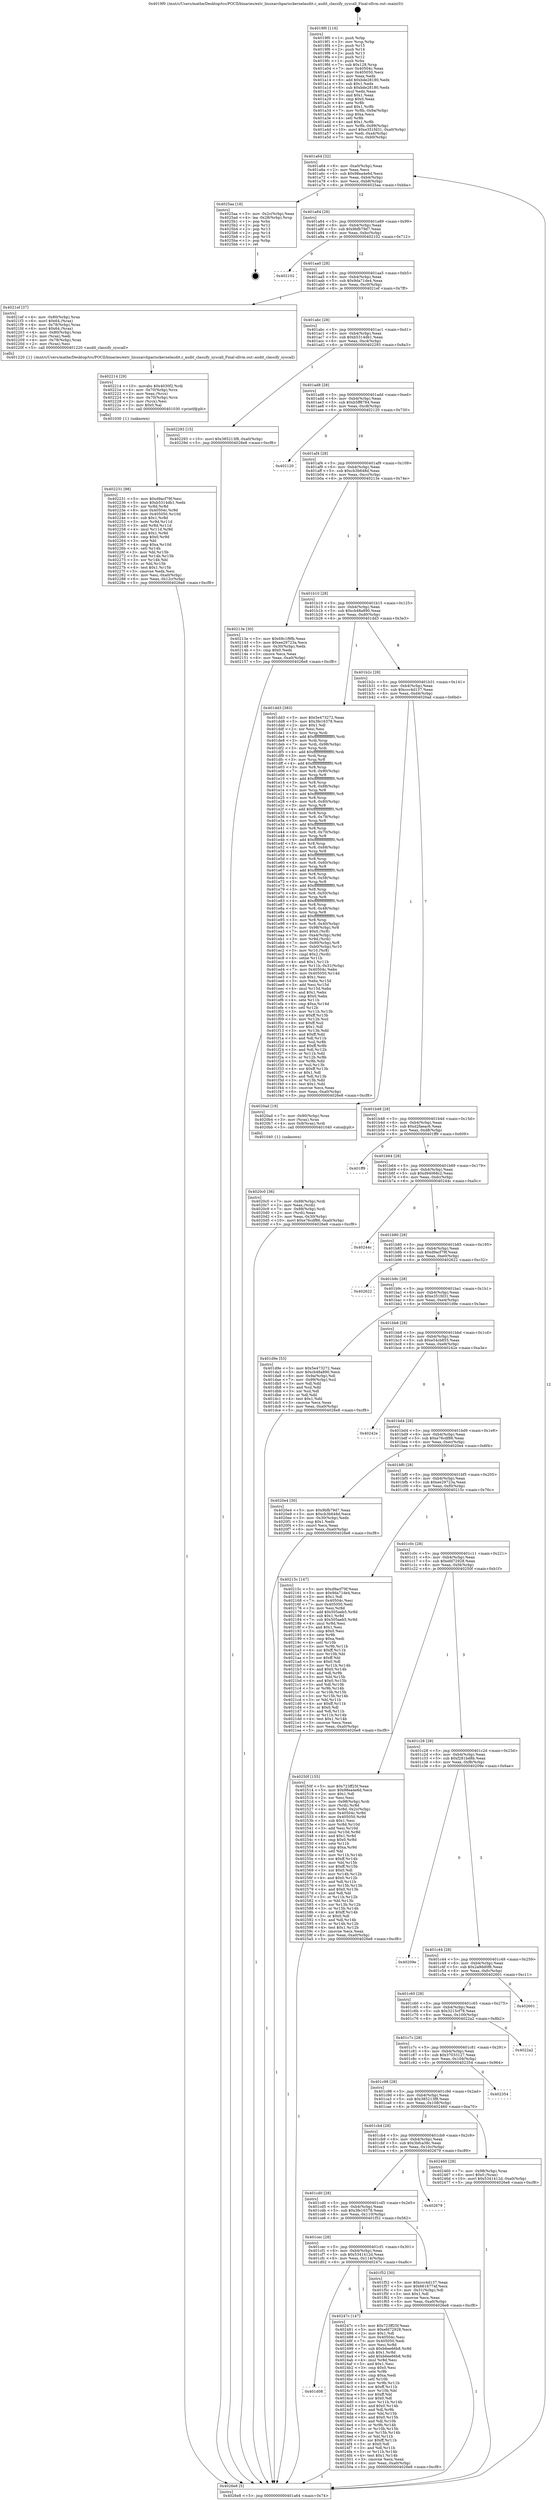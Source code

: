 digraph "0x4019f0" {
  label = "0x4019f0 (/mnt/c/Users/mathe/Desktop/tcc/POCII/binaries/extr_linuxarchparisckernelaudit.c_audit_classify_syscall_Final-ollvm.out::main(0))"
  labelloc = "t"
  node[shape=record]

  Entry [label="",width=0.3,height=0.3,shape=circle,fillcolor=black,style=filled]
  "0x401a64" [label="{
     0x401a64 [32]\l
     | [instrs]\l
     &nbsp;&nbsp;0x401a64 \<+6\>: mov -0xa0(%rbp),%eax\l
     &nbsp;&nbsp;0x401a6a \<+2\>: mov %eax,%ecx\l
     &nbsp;&nbsp;0x401a6c \<+6\>: sub $0x98ea4e6d,%ecx\l
     &nbsp;&nbsp;0x401a72 \<+6\>: mov %eax,-0xb4(%rbp)\l
     &nbsp;&nbsp;0x401a78 \<+6\>: mov %ecx,-0xb8(%rbp)\l
     &nbsp;&nbsp;0x401a7e \<+6\>: je 00000000004025aa \<main+0xbba\>\l
  }"]
  "0x4025aa" [label="{
     0x4025aa [18]\l
     | [instrs]\l
     &nbsp;&nbsp;0x4025aa \<+3\>: mov -0x2c(%rbp),%eax\l
     &nbsp;&nbsp;0x4025ad \<+4\>: lea -0x28(%rbp),%rsp\l
     &nbsp;&nbsp;0x4025b1 \<+1\>: pop %rbx\l
     &nbsp;&nbsp;0x4025b2 \<+2\>: pop %r12\l
     &nbsp;&nbsp;0x4025b4 \<+2\>: pop %r13\l
     &nbsp;&nbsp;0x4025b6 \<+2\>: pop %r14\l
     &nbsp;&nbsp;0x4025b8 \<+2\>: pop %r15\l
     &nbsp;&nbsp;0x4025ba \<+1\>: pop %rbp\l
     &nbsp;&nbsp;0x4025bb \<+1\>: ret\l
  }"]
  "0x401a84" [label="{
     0x401a84 [28]\l
     | [instrs]\l
     &nbsp;&nbsp;0x401a84 \<+5\>: jmp 0000000000401a89 \<main+0x99\>\l
     &nbsp;&nbsp;0x401a89 \<+6\>: mov -0xb4(%rbp),%eax\l
     &nbsp;&nbsp;0x401a8f \<+5\>: sub $0x9bfb79d7,%eax\l
     &nbsp;&nbsp;0x401a94 \<+6\>: mov %eax,-0xbc(%rbp)\l
     &nbsp;&nbsp;0x401a9a \<+6\>: je 0000000000402102 \<main+0x712\>\l
  }"]
  Exit [label="",width=0.3,height=0.3,shape=circle,fillcolor=black,style=filled,peripheries=2]
  "0x402102" [label="{
     0x402102\l
  }", style=dashed]
  "0x401aa0" [label="{
     0x401aa0 [28]\l
     | [instrs]\l
     &nbsp;&nbsp;0x401aa0 \<+5\>: jmp 0000000000401aa5 \<main+0xb5\>\l
     &nbsp;&nbsp;0x401aa5 \<+6\>: mov -0xb4(%rbp),%eax\l
     &nbsp;&nbsp;0x401aab \<+5\>: sub $0x9da71de4,%eax\l
     &nbsp;&nbsp;0x401ab0 \<+6\>: mov %eax,-0xc0(%rbp)\l
     &nbsp;&nbsp;0x401ab6 \<+6\>: je 00000000004021ef \<main+0x7ff\>\l
  }"]
  "0x401d08" [label="{
     0x401d08\l
  }", style=dashed]
  "0x4021ef" [label="{
     0x4021ef [37]\l
     | [instrs]\l
     &nbsp;&nbsp;0x4021ef \<+4\>: mov -0x80(%rbp),%rax\l
     &nbsp;&nbsp;0x4021f3 \<+6\>: movl $0x64,(%rax)\l
     &nbsp;&nbsp;0x4021f9 \<+4\>: mov -0x78(%rbp),%rax\l
     &nbsp;&nbsp;0x4021fd \<+6\>: movl $0x64,(%rax)\l
     &nbsp;&nbsp;0x402203 \<+4\>: mov -0x80(%rbp),%rax\l
     &nbsp;&nbsp;0x402207 \<+2\>: mov (%rax),%edi\l
     &nbsp;&nbsp;0x402209 \<+4\>: mov -0x78(%rbp),%rax\l
     &nbsp;&nbsp;0x40220d \<+2\>: mov (%rax),%esi\l
     &nbsp;&nbsp;0x40220f \<+5\>: call 0000000000401220 \<audit_classify_syscall\>\l
     | [calls]\l
     &nbsp;&nbsp;0x401220 \{1\} (/mnt/c/Users/mathe/Desktop/tcc/POCII/binaries/extr_linuxarchparisckernelaudit.c_audit_classify_syscall_Final-ollvm.out::audit_classify_syscall)\l
  }"]
  "0x401abc" [label="{
     0x401abc [28]\l
     | [instrs]\l
     &nbsp;&nbsp;0x401abc \<+5\>: jmp 0000000000401ac1 \<main+0xd1\>\l
     &nbsp;&nbsp;0x401ac1 \<+6\>: mov -0xb4(%rbp),%eax\l
     &nbsp;&nbsp;0x401ac7 \<+5\>: sub $0xb5314db1,%eax\l
     &nbsp;&nbsp;0x401acc \<+6\>: mov %eax,-0xc4(%rbp)\l
     &nbsp;&nbsp;0x401ad2 \<+6\>: je 0000000000402293 \<main+0x8a3\>\l
  }"]
  "0x40247c" [label="{
     0x40247c [147]\l
     | [instrs]\l
     &nbsp;&nbsp;0x40247c \<+5\>: mov $0x723ff25f,%eax\l
     &nbsp;&nbsp;0x402481 \<+5\>: mov $0xefd72928,%ecx\l
     &nbsp;&nbsp;0x402486 \<+2\>: mov $0x1,%dl\l
     &nbsp;&nbsp;0x402488 \<+7\>: mov 0x40504c,%esi\l
     &nbsp;&nbsp;0x40248f \<+7\>: mov 0x405050,%edi\l
     &nbsp;&nbsp;0x402496 \<+3\>: mov %esi,%r8d\l
     &nbsp;&nbsp;0x402499 \<+7\>: sub $0xb6ee66b8,%r8d\l
     &nbsp;&nbsp;0x4024a0 \<+4\>: sub $0x1,%r8d\l
     &nbsp;&nbsp;0x4024a4 \<+7\>: add $0xb6ee66b8,%r8d\l
     &nbsp;&nbsp;0x4024ab \<+4\>: imul %r8d,%esi\l
     &nbsp;&nbsp;0x4024af \<+3\>: and $0x1,%esi\l
     &nbsp;&nbsp;0x4024b2 \<+3\>: cmp $0x0,%esi\l
     &nbsp;&nbsp;0x4024b5 \<+4\>: sete %r9b\l
     &nbsp;&nbsp;0x4024b9 \<+3\>: cmp $0xa,%edi\l
     &nbsp;&nbsp;0x4024bc \<+4\>: setl %r10b\l
     &nbsp;&nbsp;0x4024c0 \<+3\>: mov %r9b,%r11b\l
     &nbsp;&nbsp;0x4024c3 \<+4\>: xor $0xff,%r11b\l
     &nbsp;&nbsp;0x4024c7 \<+3\>: mov %r10b,%bl\l
     &nbsp;&nbsp;0x4024ca \<+3\>: xor $0xff,%bl\l
     &nbsp;&nbsp;0x4024cd \<+3\>: xor $0x0,%dl\l
     &nbsp;&nbsp;0x4024d0 \<+3\>: mov %r11b,%r14b\l
     &nbsp;&nbsp;0x4024d3 \<+4\>: and $0x0,%r14b\l
     &nbsp;&nbsp;0x4024d7 \<+3\>: and %dl,%r9b\l
     &nbsp;&nbsp;0x4024da \<+3\>: mov %bl,%r15b\l
     &nbsp;&nbsp;0x4024dd \<+4\>: and $0x0,%r15b\l
     &nbsp;&nbsp;0x4024e1 \<+3\>: and %dl,%r10b\l
     &nbsp;&nbsp;0x4024e4 \<+3\>: or %r9b,%r14b\l
     &nbsp;&nbsp;0x4024e7 \<+3\>: or %r10b,%r15b\l
     &nbsp;&nbsp;0x4024ea \<+3\>: xor %r15b,%r14b\l
     &nbsp;&nbsp;0x4024ed \<+3\>: or %bl,%r11b\l
     &nbsp;&nbsp;0x4024f0 \<+4\>: xor $0xff,%r11b\l
     &nbsp;&nbsp;0x4024f4 \<+3\>: or $0x0,%dl\l
     &nbsp;&nbsp;0x4024f7 \<+3\>: and %dl,%r11b\l
     &nbsp;&nbsp;0x4024fa \<+3\>: or %r11b,%r14b\l
     &nbsp;&nbsp;0x4024fd \<+4\>: test $0x1,%r14b\l
     &nbsp;&nbsp;0x402501 \<+3\>: cmovne %ecx,%eax\l
     &nbsp;&nbsp;0x402504 \<+6\>: mov %eax,-0xa0(%rbp)\l
     &nbsp;&nbsp;0x40250a \<+5\>: jmp 00000000004026e8 \<main+0xcf8\>\l
  }"]
  "0x402293" [label="{
     0x402293 [15]\l
     | [instrs]\l
     &nbsp;&nbsp;0x402293 \<+10\>: movl $0x385213f8,-0xa0(%rbp)\l
     &nbsp;&nbsp;0x40229d \<+5\>: jmp 00000000004026e8 \<main+0xcf8\>\l
  }"]
  "0x401ad8" [label="{
     0x401ad8 [28]\l
     | [instrs]\l
     &nbsp;&nbsp;0x401ad8 \<+5\>: jmp 0000000000401add \<main+0xed\>\l
     &nbsp;&nbsp;0x401add \<+6\>: mov -0xb4(%rbp),%eax\l
     &nbsp;&nbsp;0x401ae3 \<+5\>: sub $0xb5ff8784,%eax\l
     &nbsp;&nbsp;0x401ae8 \<+6\>: mov %eax,-0xc8(%rbp)\l
     &nbsp;&nbsp;0x401aee \<+6\>: je 0000000000402120 \<main+0x730\>\l
  }"]
  "0x402231" [label="{
     0x402231 [98]\l
     | [instrs]\l
     &nbsp;&nbsp;0x402231 \<+5\>: mov $0xd9acf79f,%esi\l
     &nbsp;&nbsp;0x402236 \<+5\>: mov $0xb5314db1,%edx\l
     &nbsp;&nbsp;0x40223b \<+3\>: xor %r8d,%r8d\l
     &nbsp;&nbsp;0x40223e \<+8\>: mov 0x40504c,%r9d\l
     &nbsp;&nbsp;0x402246 \<+8\>: mov 0x405050,%r10d\l
     &nbsp;&nbsp;0x40224e \<+4\>: sub $0x1,%r8d\l
     &nbsp;&nbsp;0x402252 \<+3\>: mov %r9d,%r11d\l
     &nbsp;&nbsp;0x402255 \<+3\>: add %r8d,%r11d\l
     &nbsp;&nbsp;0x402258 \<+4\>: imul %r11d,%r9d\l
     &nbsp;&nbsp;0x40225c \<+4\>: and $0x1,%r9d\l
     &nbsp;&nbsp;0x402260 \<+4\>: cmp $0x0,%r9d\l
     &nbsp;&nbsp;0x402264 \<+3\>: sete %bl\l
     &nbsp;&nbsp;0x402267 \<+4\>: cmp $0xa,%r10d\l
     &nbsp;&nbsp;0x40226b \<+4\>: setl %r14b\l
     &nbsp;&nbsp;0x40226f \<+3\>: mov %bl,%r15b\l
     &nbsp;&nbsp;0x402272 \<+3\>: and %r14b,%r15b\l
     &nbsp;&nbsp;0x402275 \<+3\>: xor %r14b,%bl\l
     &nbsp;&nbsp;0x402278 \<+3\>: or %bl,%r15b\l
     &nbsp;&nbsp;0x40227b \<+4\>: test $0x1,%r15b\l
     &nbsp;&nbsp;0x40227f \<+3\>: cmovne %edx,%esi\l
     &nbsp;&nbsp;0x402282 \<+6\>: mov %esi,-0xa0(%rbp)\l
     &nbsp;&nbsp;0x402288 \<+6\>: mov %eax,-0x12c(%rbp)\l
     &nbsp;&nbsp;0x40228e \<+5\>: jmp 00000000004026e8 \<main+0xcf8\>\l
  }"]
  "0x402120" [label="{
     0x402120\l
  }", style=dashed]
  "0x401af4" [label="{
     0x401af4 [28]\l
     | [instrs]\l
     &nbsp;&nbsp;0x401af4 \<+5\>: jmp 0000000000401af9 \<main+0x109\>\l
     &nbsp;&nbsp;0x401af9 \<+6\>: mov -0xb4(%rbp),%eax\l
     &nbsp;&nbsp;0x401aff \<+5\>: sub $0xcb3b648d,%eax\l
     &nbsp;&nbsp;0x401b04 \<+6\>: mov %eax,-0xcc(%rbp)\l
     &nbsp;&nbsp;0x401b0a \<+6\>: je 000000000040213e \<main+0x74e\>\l
  }"]
  "0x402214" [label="{
     0x402214 [29]\l
     | [instrs]\l
     &nbsp;&nbsp;0x402214 \<+10\>: movabs $0x4030f2,%rdi\l
     &nbsp;&nbsp;0x40221e \<+4\>: mov -0x70(%rbp),%rcx\l
     &nbsp;&nbsp;0x402222 \<+2\>: mov %eax,(%rcx)\l
     &nbsp;&nbsp;0x402224 \<+4\>: mov -0x70(%rbp),%rcx\l
     &nbsp;&nbsp;0x402228 \<+2\>: mov (%rcx),%esi\l
     &nbsp;&nbsp;0x40222a \<+2\>: mov $0x0,%al\l
     &nbsp;&nbsp;0x40222c \<+5\>: call 0000000000401030 \<printf@plt\>\l
     | [calls]\l
     &nbsp;&nbsp;0x401030 \{1\} (unknown)\l
  }"]
  "0x40213e" [label="{
     0x40213e [30]\l
     | [instrs]\l
     &nbsp;&nbsp;0x40213e \<+5\>: mov $0x69c1f9fb,%eax\l
     &nbsp;&nbsp;0x402143 \<+5\>: mov $0xee29723a,%ecx\l
     &nbsp;&nbsp;0x402148 \<+3\>: mov -0x30(%rbp),%edx\l
     &nbsp;&nbsp;0x40214b \<+3\>: cmp $0x0,%edx\l
     &nbsp;&nbsp;0x40214e \<+3\>: cmove %ecx,%eax\l
     &nbsp;&nbsp;0x402151 \<+6\>: mov %eax,-0xa0(%rbp)\l
     &nbsp;&nbsp;0x402157 \<+5\>: jmp 00000000004026e8 \<main+0xcf8\>\l
  }"]
  "0x401b10" [label="{
     0x401b10 [28]\l
     | [instrs]\l
     &nbsp;&nbsp;0x401b10 \<+5\>: jmp 0000000000401b15 \<main+0x125\>\l
     &nbsp;&nbsp;0x401b15 \<+6\>: mov -0xb4(%rbp),%eax\l
     &nbsp;&nbsp;0x401b1b \<+5\>: sub $0xcb48a890,%eax\l
     &nbsp;&nbsp;0x401b20 \<+6\>: mov %eax,-0xd0(%rbp)\l
     &nbsp;&nbsp;0x401b26 \<+6\>: je 0000000000401dd3 \<main+0x3e3\>\l
  }"]
  "0x4020c0" [label="{
     0x4020c0 [36]\l
     | [instrs]\l
     &nbsp;&nbsp;0x4020c0 \<+7\>: mov -0x88(%rbp),%rdi\l
     &nbsp;&nbsp;0x4020c7 \<+2\>: mov %eax,(%rdi)\l
     &nbsp;&nbsp;0x4020c9 \<+7\>: mov -0x88(%rbp),%rdi\l
     &nbsp;&nbsp;0x4020d0 \<+2\>: mov (%rdi),%eax\l
     &nbsp;&nbsp;0x4020d2 \<+3\>: mov %eax,-0x30(%rbp)\l
     &nbsp;&nbsp;0x4020d5 \<+10\>: movl $0xe76cdf86,-0xa0(%rbp)\l
     &nbsp;&nbsp;0x4020df \<+5\>: jmp 00000000004026e8 \<main+0xcf8\>\l
  }"]
  "0x401dd3" [label="{
     0x401dd3 [383]\l
     | [instrs]\l
     &nbsp;&nbsp;0x401dd3 \<+5\>: mov $0x5e473272,%eax\l
     &nbsp;&nbsp;0x401dd8 \<+5\>: mov $0x3fe16378,%ecx\l
     &nbsp;&nbsp;0x401ddd \<+2\>: mov $0x1,%dl\l
     &nbsp;&nbsp;0x401ddf \<+2\>: xor %esi,%esi\l
     &nbsp;&nbsp;0x401de1 \<+3\>: mov %rsp,%rdi\l
     &nbsp;&nbsp;0x401de4 \<+4\>: add $0xfffffffffffffff0,%rdi\l
     &nbsp;&nbsp;0x401de8 \<+3\>: mov %rdi,%rsp\l
     &nbsp;&nbsp;0x401deb \<+7\>: mov %rdi,-0x98(%rbp)\l
     &nbsp;&nbsp;0x401df2 \<+3\>: mov %rsp,%rdi\l
     &nbsp;&nbsp;0x401df5 \<+4\>: add $0xfffffffffffffff0,%rdi\l
     &nbsp;&nbsp;0x401df9 \<+3\>: mov %rdi,%rsp\l
     &nbsp;&nbsp;0x401dfc \<+3\>: mov %rsp,%r8\l
     &nbsp;&nbsp;0x401dff \<+4\>: add $0xfffffffffffffff0,%r8\l
     &nbsp;&nbsp;0x401e03 \<+3\>: mov %r8,%rsp\l
     &nbsp;&nbsp;0x401e06 \<+7\>: mov %r8,-0x90(%rbp)\l
     &nbsp;&nbsp;0x401e0d \<+3\>: mov %rsp,%r8\l
     &nbsp;&nbsp;0x401e10 \<+4\>: add $0xfffffffffffffff0,%r8\l
     &nbsp;&nbsp;0x401e14 \<+3\>: mov %r8,%rsp\l
     &nbsp;&nbsp;0x401e17 \<+7\>: mov %r8,-0x88(%rbp)\l
     &nbsp;&nbsp;0x401e1e \<+3\>: mov %rsp,%r8\l
     &nbsp;&nbsp;0x401e21 \<+4\>: add $0xfffffffffffffff0,%r8\l
     &nbsp;&nbsp;0x401e25 \<+3\>: mov %r8,%rsp\l
     &nbsp;&nbsp;0x401e28 \<+4\>: mov %r8,-0x80(%rbp)\l
     &nbsp;&nbsp;0x401e2c \<+3\>: mov %rsp,%r8\l
     &nbsp;&nbsp;0x401e2f \<+4\>: add $0xfffffffffffffff0,%r8\l
     &nbsp;&nbsp;0x401e33 \<+3\>: mov %r8,%rsp\l
     &nbsp;&nbsp;0x401e36 \<+4\>: mov %r8,-0x78(%rbp)\l
     &nbsp;&nbsp;0x401e3a \<+3\>: mov %rsp,%r8\l
     &nbsp;&nbsp;0x401e3d \<+4\>: add $0xfffffffffffffff0,%r8\l
     &nbsp;&nbsp;0x401e41 \<+3\>: mov %r8,%rsp\l
     &nbsp;&nbsp;0x401e44 \<+4\>: mov %r8,-0x70(%rbp)\l
     &nbsp;&nbsp;0x401e48 \<+3\>: mov %rsp,%r8\l
     &nbsp;&nbsp;0x401e4b \<+4\>: add $0xfffffffffffffff0,%r8\l
     &nbsp;&nbsp;0x401e4f \<+3\>: mov %r8,%rsp\l
     &nbsp;&nbsp;0x401e52 \<+4\>: mov %r8,-0x68(%rbp)\l
     &nbsp;&nbsp;0x401e56 \<+3\>: mov %rsp,%r8\l
     &nbsp;&nbsp;0x401e59 \<+4\>: add $0xfffffffffffffff0,%r8\l
     &nbsp;&nbsp;0x401e5d \<+3\>: mov %r8,%rsp\l
     &nbsp;&nbsp;0x401e60 \<+4\>: mov %r8,-0x60(%rbp)\l
     &nbsp;&nbsp;0x401e64 \<+3\>: mov %rsp,%r8\l
     &nbsp;&nbsp;0x401e67 \<+4\>: add $0xfffffffffffffff0,%r8\l
     &nbsp;&nbsp;0x401e6b \<+3\>: mov %r8,%rsp\l
     &nbsp;&nbsp;0x401e6e \<+4\>: mov %r8,-0x58(%rbp)\l
     &nbsp;&nbsp;0x401e72 \<+3\>: mov %rsp,%r8\l
     &nbsp;&nbsp;0x401e75 \<+4\>: add $0xfffffffffffffff0,%r8\l
     &nbsp;&nbsp;0x401e79 \<+3\>: mov %r8,%rsp\l
     &nbsp;&nbsp;0x401e7c \<+4\>: mov %r8,-0x50(%rbp)\l
     &nbsp;&nbsp;0x401e80 \<+3\>: mov %rsp,%r8\l
     &nbsp;&nbsp;0x401e83 \<+4\>: add $0xfffffffffffffff0,%r8\l
     &nbsp;&nbsp;0x401e87 \<+3\>: mov %r8,%rsp\l
     &nbsp;&nbsp;0x401e8a \<+4\>: mov %r8,-0x48(%rbp)\l
     &nbsp;&nbsp;0x401e8e \<+3\>: mov %rsp,%r8\l
     &nbsp;&nbsp;0x401e91 \<+4\>: add $0xfffffffffffffff0,%r8\l
     &nbsp;&nbsp;0x401e95 \<+3\>: mov %r8,%rsp\l
     &nbsp;&nbsp;0x401e98 \<+4\>: mov %r8,-0x40(%rbp)\l
     &nbsp;&nbsp;0x401e9c \<+7\>: mov -0x98(%rbp),%r8\l
     &nbsp;&nbsp;0x401ea3 \<+7\>: movl $0x0,(%r8)\l
     &nbsp;&nbsp;0x401eaa \<+7\>: mov -0xa4(%rbp),%r9d\l
     &nbsp;&nbsp;0x401eb1 \<+3\>: mov %r9d,(%rdi)\l
     &nbsp;&nbsp;0x401eb4 \<+7\>: mov -0x90(%rbp),%r8\l
     &nbsp;&nbsp;0x401ebb \<+7\>: mov -0xb0(%rbp),%r10\l
     &nbsp;&nbsp;0x401ec2 \<+3\>: mov %r10,(%r8)\l
     &nbsp;&nbsp;0x401ec5 \<+3\>: cmpl $0x2,(%rdi)\l
     &nbsp;&nbsp;0x401ec8 \<+4\>: setne %r11b\l
     &nbsp;&nbsp;0x401ecc \<+4\>: and $0x1,%r11b\l
     &nbsp;&nbsp;0x401ed0 \<+4\>: mov %r11b,-0x31(%rbp)\l
     &nbsp;&nbsp;0x401ed4 \<+7\>: mov 0x40504c,%ebx\l
     &nbsp;&nbsp;0x401edb \<+8\>: mov 0x405050,%r14d\l
     &nbsp;&nbsp;0x401ee3 \<+3\>: sub $0x1,%esi\l
     &nbsp;&nbsp;0x401ee6 \<+3\>: mov %ebx,%r15d\l
     &nbsp;&nbsp;0x401ee9 \<+3\>: add %esi,%r15d\l
     &nbsp;&nbsp;0x401eec \<+4\>: imul %r15d,%ebx\l
     &nbsp;&nbsp;0x401ef0 \<+3\>: and $0x1,%ebx\l
     &nbsp;&nbsp;0x401ef3 \<+3\>: cmp $0x0,%ebx\l
     &nbsp;&nbsp;0x401ef6 \<+4\>: sete %r11b\l
     &nbsp;&nbsp;0x401efa \<+4\>: cmp $0xa,%r14d\l
     &nbsp;&nbsp;0x401efe \<+4\>: setl %r12b\l
     &nbsp;&nbsp;0x401f02 \<+3\>: mov %r11b,%r13b\l
     &nbsp;&nbsp;0x401f05 \<+4\>: xor $0xff,%r13b\l
     &nbsp;&nbsp;0x401f09 \<+3\>: mov %r12b,%sil\l
     &nbsp;&nbsp;0x401f0c \<+4\>: xor $0xff,%sil\l
     &nbsp;&nbsp;0x401f10 \<+3\>: xor $0x1,%dl\l
     &nbsp;&nbsp;0x401f13 \<+3\>: mov %r13b,%dil\l
     &nbsp;&nbsp;0x401f16 \<+4\>: and $0xff,%dil\l
     &nbsp;&nbsp;0x401f1a \<+3\>: and %dl,%r11b\l
     &nbsp;&nbsp;0x401f1d \<+3\>: mov %sil,%r8b\l
     &nbsp;&nbsp;0x401f20 \<+4\>: and $0xff,%r8b\l
     &nbsp;&nbsp;0x401f24 \<+3\>: and %dl,%r12b\l
     &nbsp;&nbsp;0x401f27 \<+3\>: or %r11b,%dil\l
     &nbsp;&nbsp;0x401f2a \<+3\>: or %r12b,%r8b\l
     &nbsp;&nbsp;0x401f2d \<+3\>: xor %r8b,%dil\l
     &nbsp;&nbsp;0x401f30 \<+3\>: or %sil,%r13b\l
     &nbsp;&nbsp;0x401f33 \<+4\>: xor $0xff,%r13b\l
     &nbsp;&nbsp;0x401f37 \<+3\>: or $0x1,%dl\l
     &nbsp;&nbsp;0x401f3a \<+3\>: and %dl,%r13b\l
     &nbsp;&nbsp;0x401f3d \<+3\>: or %r13b,%dil\l
     &nbsp;&nbsp;0x401f40 \<+4\>: test $0x1,%dil\l
     &nbsp;&nbsp;0x401f44 \<+3\>: cmovne %ecx,%eax\l
     &nbsp;&nbsp;0x401f47 \<+6\>: mov %eax,-0xa0(%rbp)\l
     &nbsp;&nbsp;0x401f4d \<+5\>: jmp 00000000004026e8 \<main+0xcf8\>\l
  }"]
  "0x401b2c" [label="{
     0x401b2c [28]\l
     | [instrs]\l
     &nbsp;&nbsp;0x401b2c \<+5\>: jmp 0000000000401b31 \<main+0x141\>\l
     &nbsp;&nbsp;0x401b31 \<+6\>: mov -0xb4(%rbp),%eax\l
     &nbsp;&nbsp;0x401b37 \<+5\>: sub $0xccc4d137,%eax\l
     &nbsp;&nbsp;0x401b3c \<+6\>: mov %eax,-0xd4(%rbp)\l
     &nbsp;&nbsp;0x401b42 \<+6\>: je 00000000004020ad \<main+0x6bd\>\l
  }"]
  "0x401cec" [label="{
     0x401cec [28]\l
     | [instrs]\l
     &nbsp;&nbsp;0x401cec \<+5\>: jmp 0000000000401cf1 \<main+0x301\>\l
     &nbsp;&nbsp;0x401cf1 \<+6\>: mov -0xb4(%rbp),%eax\l
     &nbsp;&nbsp;0x401cf7 \<+5\>: sub $0x5341412d,%eax\l
     &nbsp;&nbsp;0x401cfc \<+6\>: mov %eax,-0x114(%rbp)\l
     &nbsp;&nbsp;0x401d02 \<+6\>: je 000000000040247c \<main+0xa8c\>\l
  }"]
  "0x4020ad" [label="{
     0x4020ad [19]\l
     | [instrs]\l
     &nbsp;&nbsp;0x4020ad \<+7\>: mov -0x90(%rbp),%rax\l
     &nbsp;&nbsp;0x4020b4 \<+3\>: mov (%rax),%rax\l
     &nbsp;&nbsp;0x4020b7 \<+4\>: mov 0x8(%rax),%rdi\l
     &nbsp;&nbsp;0x4020bb \<+5\>: call 0000000000401040 \<atoi@plt\>\l
     | [calls]\l
     &nbsp;&nbsp;0x401040 \{1\} (unknown)\l
  }"]
  "0x401b48" [label="{
     0x401b48 [28]\l
     | [instrs]\l
     &nbsp;&nbsp;0x401b48 \<+5\>: jmp 0000000000401b4d \<main+0x15d\>\l
     &nbsp;&nbsp;0x401b4d \<+6\>: mov -0xb4(%rbp),%eax\l
     &nbsp;&nbsp;0x401b53 \<+5\>: sub $0xd2faeac6,%eax\l
     &nbsp;&nbsp;0x401b58 \<+6\>: mov %eax,-0xd8(%rbp)\l
     &nbsp;&nbsp;0x401b5e \<+6\>: je 0000000000401ff9 \<main+0x609\>\l
  }"]
  "0x401f52" [label="{
     0x401f52 [30]\l
     | [instrs]\l
     &nbsp;&nbsp;0x401f52 \<+5\>: mov $0xccc4d137,%eax\l
     &nbsp;&nbsp;0x401f57 \<+5\>: mov $0x6616774f,%ecx\l
     &nbsp;&nbsp;0x401f5c \<+3\>: mov -0x31(%rbp),%dl\l
     &nbsp;&nbsp;0x401f5f \<+3\>: test $0x1,%dl\l
     &nbsp;&nbsp;0x401f62 \<+3\>: cmovne %ecx,%eax\l
     &nbsp;&nbsp;0x401f65 \<+6\>: mov %eax,-0xa0(%rbp)\l
     &nbsp;&nbsp;0x401f6b \<+5\>: jmp 00000000004026e8 \<main+0xcf8\>\l
  }"]
  "0x401ff9" [label="{
     0x401ff9\l
  }", style=dashed]
  "0x401b64" [label="{
     0x401b64 [28]\l
     | [instrs]\l
     &nbsp;&nbsp;0x401b64 \<+5\>: jmp 0000000000401b69 \<main+0x179\>\l
     &nbsp;&nbsp;0x401b69 \<+6\>: mov -0xb4(%rbp),%eax\l
     &nbsp;&nbsp;0x401b6f \<+5\>: sub $0xd94068c2,%eax\l
     &nbsp;&nbsp;0x401b74 \<+6\>: mov %eax,-0xdc(%rbp)\l
     &nbsp;&nbsp;0x401b7a \<+6\>: je 000000000040244c \<main+0xa5c\>\l
  }"]
  "0x401cd0" [label="{
     0x401cd0 [28]\l
     | [instrs]\l
     &nbsp;&nbsp;0x401cd0 \<+5\>: jmp 0000000000401cd5 \<main+0x2e5\>\l
     &nbsp;&nbsp;0x401cd5 \<+6\>: mov -0xb4(%rbp),%eax\l
     &nbsp;&nbsp;0x401cdb \<+5\>: sub $0x3fe16378,%eax\l
     &nbsp;&nbsp;0x401ce0 \<+6\>: mov %eax,-0x110(%rbp)\l
     &nbsp;&nbsp;0x401ce6 \<+6\>: je 0000000000401f52 \<main+0x562\>\l
  }"]
  "0x40244c" [label="{
     0x40244c\l
  }", style=dashed]
  "0x401b80" [label="{
     0x401b80 [28]\l
     | [instrs]\l
     &nbsp;&nbsp;0x401b80 \<+5\>: jmp 0000000000401b85 \<main+0x195\>\l
     &nbsp;&nbsp;0x401b85 \<+6\>: mov -0xb4(%rbp),%eax\l
     &nbsp;&nbsp;0x401b8b \<+5\>: sub $0xd9acf79f,%eax\l
     &nbsp;&nbsp;0x401b90 \<+6\>: mov %eax,-0xe0(%rbp)\l
     &nbsp;&nbsp;0x401b96 \<+6\>: je 0000000000402622 \<main+0xc32\>\l
  }"]
  "0x402679" [label="{
     0x402679\l
  }", style=dashed]
  "0x402622" [label="{
     0x402622\l
  }", style=dashed]
  "0x401b9c" [label="{
     0x401b9c [28]\l
     | [instrs]\l
     &nbsp;&nbsp;0x401b9c \<+5\>: jmp 0000000000401ba1 \<main+0x1b1\>\l
     &nbsp;&nbsp;0x401ba1 \<+6\>: mov -0xb4(%rbp),%eax\l
     &nbsp;&nbsp;0x401ba7 \<+5\>: sub $0xe351fd31,%eax\l
     &nbsp;&nbsp;0x401bac \<+6\>: mov %eax,-0xe4(%rbp)\l
     &nbsp;&nbsp;0x401bb2 \<+6\>: je 0000000000401d9e \<main+0x3ae\>\l
  }"]
  "0x401cb4" [label="{
     0x401cb4 [28]\l
     | [instrs]\l
     &nbsp;&nbsp;0x401cb4 \<+5\>: jmp 0000000000401cb9 \<main+0x2c9\>\l
     &nbsp;&nbsp;0x401cb9 \<+6\>: mov -0xb4(%rbp),%eax\l
     &nbsp;&nbsp;0x401cbf \<+5\>: sub $0x3bfca38c,%eax\l
     &nbsp;&nbsp;0x401cc4 \<+6\>: mov %eax,-0x10c(%rbp)\l
     &nbsp;&nbsp;0x401cca \<+6\>: je 0000000000402679 \<main+0xc89\>\l
  }"]
  "0x401d9e" [label="{
     0x401d9e [53]\l
     | [instrs]\l
     &nbsp;&nbsp;0x401d9e \<+5\>: mov $0x5e473272,%eax\l
     &nbsp;&nbsp;0x401da3 \<+5\>: mov $0xcb48a890,%ecx\l
     &nbsp;&nbsp;0x401da8 \<+6\>: mov -0x9a(%rbp),%dl\l
     &nbsp;&nbsp;0x401dae \<+7\>: mov -0x99(%rbp),%sil\l
     &nbsp;&nbsp;0x401db5 \<+3\>: mov %dl,%dil\l
     &nbsp;&nbsp;0x401db8 \<+3\>: and %sil,%dil\l
     &nbsp;&nbsp;0x401dbb \<+3\>: xor %sil,%dl\l
     &nbsp;&nbsp;0x401dbe \<+3\>: or %dl,%dil\l
     &nbsp;&nbsp;0x401dc1 \<+4\>: test $0x1,%dil\l
     &nbsp;&nbsp;0x401dc5 \<+3\>: cmovne %ecx,%eax\l
     &nbsp;&nbsp;0x401dc8 \<+6\>: mov %eax,-0xa0(%rbp)\l
     &nbsp;&nbsp;0x401dce \<+5\>: jmp 00000000004026e8 \<main+0xcf8\>\l
  }"]
  "0x401bb8" [label="{
     0x401bb8 [28]\l
     | [instrs]\l
     &nbsp;&nbsp;0x401bb8 \<+5\>: jmp 0000000000401bbd \<main+0x1cd\>\l
     &nbsp;&nbsp;0x401bbd \<+6\>: mov -0xb4(%rbp),%eax\l
     &nbsp;&nbsp;0x401bc3 \<+5\>: sub $0xe54cb855,%eax\l
     &nbsp;&nbsp;0x401bc8 \<+6\>: mov %eax,-0xe8(%rbp)\l
     &nbsp;&nbsp;0x401bce \<+6\>: je 000000000040242e \<main+0xa3e\>\l
  }"]
  "0x4026e8" [label="{
     0x4026e8 [5]\l
     | [instrs]\l
     &nbsp;&nbsp;0x4026e8 \<+5\>: jmp 0000000000401a64 \<main+0x74\>\l
  }"]
  "0x4019f0" [label="{
     0x4019f0 [116]\l
     | [instrs]\l
     &nbsp;&nbsp;0x4019f0 \<+1\>: push %rbp\l
     &nbsp;&nbsp;0x4019f1 \<+3\>: mov %rsp,%rbp\l
     &nbsp;&nbsp;0x4019f4 \<+2\>: push %r15\l
     &nbsp;&nbsp;0x4019f6 \<+2\>: push %r14\l
     &nbsp;&nbsp;0x4019f8 \<+2\>: push %r13\l
     &nbsp;&nbsp;0x4019fa \<+2\>: push %r12\l
     &nbsp;&nbsp;0x4019fc \<+1\>: push %rbx\l
     &nbsp;&nbsp;0x4019fd \<+7\>: sub $0x128,%rsp\l
     &nbsp;&nbsp;0x401a04 \<+7\>: mov 0x40504c,%eax\l
     &nbsp;&nbsp;0x401a0b \<+7\>: mov 0x405050,%ecx\l
     &nbsp;&nbsp;0x401a12 \<+2\>: mov %eax,%edx\l
     &nbsp;&nbsp;0x401a14 \<+6\>: add $0xbde28180,%edx\l
     &nbsp;&nbsp;0x401a1a \<+3\>: sub $0x1,%edx\l
     &nbsp;&nbsp;0x401a1d \<+6\>: sub $0xbde28180,%edx\l
     &nbsp;&nbsp;0x401a23 \<+3\>: imul %edx,%eax\l
     &nbsp;&nbsp;0x401a26 \<+3\>: and $0x1,%eax\l
     &nbsp;&nbsp;0x401a29 \<+3\>: cmp $0x0,%eax\l
     &nbsp;&nbsp;0x401a2c \<+4\>: sete %r8b\l
     &nbsp;&nbsp;0x401a30 \<+4\>: and $0x1,%r8b\l
     &nbsp;&nbsp;0x401a34 \<+7\>: mov %r8b,-0x9a(%rbp)\l
     &nbsp;&nbsp;0x401a3b \<+3\>: cmp $0xa,%ecx\l
     &nbsp;&nbsp;0x401a3e \<+4\>: setl %r8b\l
     &nbsp;&nbsp;0x401a42 \<+4\>: and $0x1,%r8b\l
     &nbsp;&nbsp;0x401a46 \<+7\>: mov %r8b,-0x99(%rbp)\l
     &nbsp;&nbsp;0x401a4d \<+10\>: movl $0xe351fd31,-0xa0(%rbp)\l
     &nbsp;&nbsp;0x401a57 \<+6\>: mov %edi,-0xa4(%rbp)\l
     &nbsp;&nbsp;0x401a5d \<+7\>: mov %rsi,-0xb0(%rbp)\l
  }"]
  "0x402460" [label="{
     0x402460 [28]\l
     | [instrs]\l
     &nbsp;&nbsp;0x402460 \<+7\>: mov -0x98(%rbp),%rax\l
     &nbsp;&nbsp;0x402467 \<+6\>: movl $0x0,(%rax)\l
     &nbsp;&nbsp;0x40246d \<+10\>: movl $0x5341412d,-0xa0(%rbp)\l
     &nbsp;&nbsp;0x402477 \<+5\>: jmp 00000000004026e8 \<main+0xcf8\>\l
  }"]
  "0x401c98" [label="{
     0x401c98 [28]\l
     | [instrs]\l
     &nbsp;&nbsp;0x401c98 \<+5\>: jmp 0000000000401c9d \<main+0x2ad\>\l
     &nbsp;&nbsp;0x401c9d \<+6\>: mov -0xb4(%rbp),%eax\l
     &nbsp;&nbsp;0x401ca3 \<+5\>: sub $0x385213f8,%eax\l
     &nbsp;&nbsp;0x401ca8 \<+6\>: mov %eax,-0x108(%rbp)\l
     &nbsp;&nbsp;0x401cae \<+6\>: je 0000000000402460 \<main+0xa70\>\l
  }"]
  "0x40242e" [label="{
     0x40242e\l
  }", style=dashed]
  "0x401bd4" [label="{
     0x401bd4 [28]\l
     | [instrs]\l
     &nbsp;&nbsp;0x401bd4 \<+5\>: jmp 0000000000401bd9 \<main+0x1e9\>\l
     &nbsp;&nbsp;0x401bd9 \<+6\>: mov -0xb4(%rbp),%eax\l
     &nbsp;&nbsp;0x401bdf \<+5\>: sub $0xe76cdf86,%eax\l
     &nbsp;&nbsp;0x401be4 \<+6\>: mov %eax,-0xec(%rbp)\l
     &nbsp;&nbsp;0x401bea \<+6\>: je 00000000004020e4 \<main+0x6f4\>\l
  }"]
  "0x402354" [label="{
     0x402354\l
  }", style=dashed]
  "0x4020e4" [label="{
     0x4020e4 [30]\l
     | [instrs]\l
     &nbsp;&nbsp;0x4020e4 \<+5\>: mov $0x9bfb79d7,%eax\l
     &nbsp;&nbsp;0x4020e9 \<+5\>: mov $0xcb3b648d,%ecx\l
     &nbsp;&nbsp;0x4020ee \<+3\>: mov -0x30(%rbp),%edx\l
     &nbsp;&nbsp;0x4020f1 \<+3\>: cmp $0x1,%edx\l
     &nbsp;&nbsp;0x4020f4 \<+3\>: cmovl %ecx,%eax\l
     &nbsp;&nbsp;0x4020f7 \<+6\>: mov %eax,-0xa0(%rbp)\l
     &nbsp;&nbsp;0x4020fd \<+5\>: jmp 00000000004026e8 \<main+0xcf8\>\l
  }"]
  "0x401bf0" [label="{
     0x401bf0 [28]\l
     | [instrs]\l
     &nbsp;&nbsp;0x401bf0 \<+5\>: jmp 0000000000401bf5 \<main+0x205\>\l
     &nbsp;&nbsp;0x401bf5 \<+6\>: mov -0xb4(%rbp),%eax\l
     &nbsp;&nbsp;0x401bfb \<+5\>: sub $0xee29723a,%eax\l
     &nbsp;&nbsp;0x401c00 \<+6\>: mov %eax,-0xf0(%rbp)\l
     &nbsp;&nbsp;0x401c06 \<+6\>: je 000000000040215c \<main+0x76c\>\l
  }"]
  "0x401c7c" [label="{
     0x401c7c [28]\l
     | [instrs]\l
     &nbsp;&nbsp;0x401c7c \<+5\>: jmp 0000000000401c81 \<main+0x291\>\l
     &nbsp;&nbsp;0x401c81 \<+6\>: mov -0xb4(%rbp),%eax\l
     &nbsp;&nbsp;0x401c87 \<+5\>: sub $0x37033127,%eax\l
     &nbsp;&nbsp;0x401c8c \<+6\>: mov %eax,-0x104(%rbp)\l
     &nbsp;&nbsp;0x401c92 \<+6\>: je 0000000000402354 \<main+0x964\>\l
  }"]
  "0x40215c" [label="{
     0x40215c [147]\l
     | [instrs]\l
     &nbsp;&nbsp;0x40215c \<+5\>: mov $0xd9acf79f,%eax\l
     &nbsp;&nbsp;0x402161 \<+5\>: mov $0x9da71de4,%ecx\l
     &nbsp;&nbsp;0x402166 \<+2\>: mov $0x1,%dl\l
     &nbsp;&nbsp;0x402168 \<+7\>: mov 0x40504c,%esi\l
     &nbsp;&nbsp;0x40216f \<+7\>: mov 0x405050,%edi\l
     &nbsp;&nbsp;0x402176 \<+3\>: mov %esi,%r8d\l
     &nbsp;&nbsp;0x402179 \<+7\>: add $0x505aeb5,%r8d\l
     &nbsp;&nbsp;0x402180 \<+4\>: sub $0x1,%r8d\l
     &nbsp;&nbsp;0x402184 \<+7\>: sub $0x505aeb5,%r8d\l
     &nbsp;&nbsp;0x40218b \<+4\>: imul %r8d,%esi\l
     &nbsp;&nbsp;0x40218f \<+3\>: and $0x1,%esi\l
     &nbsp;&nbsp;0x402192 \<+3\>: cmp $0x0,%esi\l
     &nbsp;&nbsp;0x402195 \<+4\>: sete %r9b\l
     &nbsp;&nbsp;0x402199 \<+3\>: cmp $0xa,%edi\l
     &nbsp;&nbsp;0x40219c \<+4\>: setl %r10b\l
     &nbsp;&nbsp;0x4021a0 \<+3\>: mov %r9b,%r11b\l
     &nbsp;&nbsp;0x4021a3 \<+4\>: xor $0xff,%r11b\l
     &nbsp;&nbsp;0x4021a7 \<+3\>: mov %r10b,%bl\l
     &nbsp;&nbsp;0x4021aa \<+3\>: xor $0xff,%bl\l
     &nbsp;&nbsp;0x4021ad \<+3\>: xor $0x0,%dl\l
     &nbsp;&nbsp;0x4021b0 \<+3\>: mov %r11b,%r14b\l
     &nbsp;&nbsp;0x4021b3 \<+4\>: and $0x0,%r14b\l
     &nbsp;&nbsp;0x4021b7 \<+3\>: and %dl,%r9b\l
     &nbsp;&nbsp;0x4021ba \<+3\>: mov %bl,%r15b\l
     &nbsp;&nbsp;0x4021bd \<+4\>: and $0x0,%r15b\l
     &nbsp;&nbsp;0x4021c1 \<+3\>: and %dl,%r10b\l
     &nbsp;&nbsp;0x4021c4 \<+3\>: or %r9b,%r14b\l
     &nbsp;&nbsp;0x4021c7 \<+3\>: or %r10b,%r15b\l
     &nbsp;&nbsp;0x4021ca \<+3\>: xor %r15b,%r14b\l
     &nbsp;&nbsp;0x4021cd \<+3\>: or %bl,%r11b\l
     &nbsp;&nbsp;0x4021d0 \<+4\>: xor $0xff,%r11b\l
     &nbsp;&nbsp;0x4021d4 \<+3\>: or $0x0,%dl\l
     &nbsp;&nbsp;0x4021d7 \<+3\>: and %dl,%r11b\l
     &nbsp;&nbsp;0x4021da \<+3\>: or %r11b,%r14b\l
     &nbsp;&nbsp;0x4021dd \<+4\>: test $0x1,%r14b\l
     &nbsp;&nbsp;0x4021e1 \<+3\>: cmovne %ecx,%eax\l
     &nbsp;&nbsp;0x4021e4 \<+6\>: mov %eax,-0xa0(%rbp)\l
     &nbsp;&nbsp;0x4021ea \<+5\>: jmp 00000000004026e8 \<main+0xcf8\>\l
  }"]
  "0x401c0c" [label="{
     0x401c0c [28]\l
     | [instrs]\l
     &nbsp;&nbsp;0x401c0c \<+5\>: jmp 0000000000401c11 \<main+0x221\>\l
     &nbsp;&nbsp;0x401c11 \<+6\>: mov -0xb4(%rbp),%eax\l
     &nbsp;&nbsp;0x401c17 \<+5\>: sub $0xefd72928,%eax\l
     &nbsp;&nbsp;0x401c1c \<+6\>: mov %eax,-0xf4(%rbp)\l
     &nbsp;&nbsp;0x401c22 \<+6\>: je 000000000040250f \<main+0xb1f\>\l
  }"]
  "0x4022a2" [label="{
     0x4022a2\l
  }", style=dashed]
  "0x40250f" [label="{
     0x40250f [155]\l
     | [instrs]\l
     &nbsp;&nbsp;0x40250f \<+5\>: mov $0x723ff25f,%eax\l
     &nbsp;&nbsp;0x402514 \<+5\>: mov $0x98ea4e6d,%ecx\l
     &nbsp;&nbsp;0x402519 \<+2\>: mov $0x1,%dl\l
     &nbsp;&nbsp;0x40251b \<+2\>: xor %esi,%esi\l
     &nbsp;&nbsp;0x40251d \<+7\>: mov -0x98(%rbp),%rdi\l
     &nbsp;&nbsp;0x402524 \<+3\>: mov (%rdi),%r8d\l
     &nbsp;&nbsp;0x402527 \<+4\>: mov %r8d,-0x2c(%rbp)\l
     &nbsp;&nbsp;0x40252b \<+8\>: mov 0x40504c,%r8d\l
     &nbsp;&nbsp;0x402533 \<+8\>: mov 0x405050,%r9d\l
     &nbsp;&nbsp;0x40253b \<+3\>: sub $0x1,%esi\l
     &nbsp;&nbsp;0x40253e \<+3\>: mov %r8d,%r10d\l
     &nbsp;&nbsp;0x402541 \<+3\>: add %esi,%r10d\l
     &nbsp;&nbsp;0x402544 \<+4\>: imul %r10d,%r8d\l
     &nbsp;&nbsp;0x402548 \<+4\>: and $0x1,%r8d\l
     &nbsp;&nbsp;0x40254c \<+4\>: cmp $0x0,%r8d\l
     &nbsp;&nbsp;0x402550 \<+4\>: sete %r11b\l
     &nbsp;&nbsp;0x402554 \<+4\>: cmp $0xa,%r9d\l
     &nbsp;&nbsp;0x402558 \<+3\>: setl %bl\l
     &nbsp;&nbsp;0x40255b \<+3\>: mov %r11b,%r14b\l
     &nbsp;&nbsp;0x40255e \<+4\>: xor $0xff,%r14b\l
     &nbsp;&nbsp;0x402562 \<+3\>: mov %bl,%r15b\l
     &nbsp;&nbsp;0x402565 \<+4\>: xor $0xff,%r15b\l
     &nbsp;&nbsp;0x402569 \<+3\>: xor $0x0,%dl\l
     &nbsp;&nbsp;0x40256c \<+3\>: mov %r14b,%r12b\l
     &nbsp;&nbsp;0x40256f \<+4\>: and $0x0,%r12b\l
     &nbsp;&nbsp;0x402573 \<+3\>: and %dl,%r11b\l
     &nbsp;&nbsp;0x402576 \<+3\>: mov %r15b,%r13b\l
     &nbsp;&nbsp;0x402579 \<+4\>: and $0x0,%r13b\l
     &nbsp;&nbsp;0x40257d \<+2\>: and %dl,%bl\l
     &nbsp;&nbsp;0x40257f \<+3\>: or %r11b,%r12b\l
     &nbsp;&nbsp;0x402582 \<+3\>: or %bl,%r13b\l
     &nbsp;&nbsp;0x402585 \<+3\>: xor %r13b,%r12b\l
     &nbsp;&nbsp;0x402588 \<+3\>: or %r15b,%r14b\l
     &nbsp;&nbsp;0x40258b \<+4\>: xor $0xff,%r14b\l
     &nbsp;&nbsp;0x40258f \<+3\>: or $0x0,%dl\l
     &nbsp;&nbsp;0x402592 \<+3\>: and %dl,%r14b\l
     &nbsp;&nbsp;0x402595 \<+3\>: or %r14b,%r12b\l
     &nbsp;&nbsp;0x402598 \<+4\>: test $0x1,%r12b\l
     &nbsp;&nbsp;0x40259c \<+3\>: cmovne %ecx,%eax\l
     &nbsp;&nbsp;0x40259f \<+6\>: mov %eax,-0xa0(%rbp)\l
     &nbsp;&nbsp;0x4025a5 \<+5\>: jmp 00000000004026e8 \<main+0xcf8\>\l
  }"]
  "0x401c28" [label="{
     0x401c28 [28]\l
     | [instrs]\l
     &nbsp;&nbsp;0x401c28 \<+5\>: jmp 0000000000401c2d \<main+0x23d\>\l
     &nbsp;&nbsp;0x401c2d \<+6\>: mov -0xb4(%rbp),%eax\l
     &nbsp;&nbsp;0x401c33 \<+5\>: sub $0xf281bd8b,%eax\l
     &nbsp;&nbsp;0x401c38 \<+6\>: mov %eax,-0xf8(%rbp)\l
     &nbsp;&nbsp;0x401c3e \<+6\>: je 000000000040209e \<main+0x6ae\>\l
  }"]
  "0x401c60" [label="{
     0x401c60 [28]\l
     | [instrs]\l
     &nbsp;&nbsp;0x401c60 \<+5\>: jmp 0000000000401c65 \<main+0x275\>\l
     &nbsp;&nbsp;0x401c65 \<+6\>: mov -0xb4(%rbp),%eax\l
     &nbsp;&nbsp;0x401c6b \<+5\>: sub $0x3215cf78,%eax\l
     &nbsp;&nbsp;0x401c70 \<+6\>: mov %eax,-0x100(%rbp)\l
     &nbsp;&nbsp;0x401c76 \<+6\>: je 00000000004022a2 \<main+0x8b2\>\l
  }"]
  "0x40209e" [label="{
     0x40209e\l
  }", style=dashed]
  "0x401c44" [label="{
     0x401c44 [28]\l
     | [instrs]\l
     &nbsp;&nbsp;0x401c44 \<+5\>: jmp 0000000000401c49 \<main+0x259\>\l
     &nbsp;&nbsp;0x401c49 \<+6\>: mov -0xb4(%rbp),%eax\l
     &nbsp;&nbsp;0x401c4f \<+5\>: sub $0x2a9dd0f6,%eax\l
     &nbsp;&nbsp;0x401c54 \<+6\>: mov %eax,-0xfc(%rbp)\l
     &nbsp;&nbsp;0x401c5a \<+6\>: je 0000000000402601 \<main+0xc11\>\l
  }"]
  "0x402601" [label="{
     0x402601\l
  }", style=dashed]
  Entry -> "0x4019f0" [label=" 1"]
  "0x401a64" -> "0x4025aa" [label=" 1"]
  "0x401a64" -> "0x401a84" [label=" 12"]
  "0x4025aa" -> Exit [label=" 1"]
  "0x401a84" -> "0x402102" [label=" 0"]
  "0x401a84" -> "0x401aa0" [label=" 12"]
  "0x40250f" -> "0x4026e8" [label=" 1"]
  "0x401aa0" -> "0x4021ef" [label=" 1"]
  "0x401aa0" -> "0x401abc" [label=" 11"]
  "0x40247c" -> "0x4026e8" [label=" 1"]
  "0x401abc" -> "0x402293" [label=" 1"]
  "0x401abc" -> "0x401ad8" [label=" 10"]
  "0x401cec" -> "0x401d08" [label=" 0"]
  "0x401ad8" -> "0x402120" [label=" 0"]
  "0x401ad8" -> "0x401af4" [label=" 10"]
  "0x401cec" -> "0x40247c" [label=" 1"]
  "0x401af4" -> "0x40213e" [label=" 1"]
  "0x401af4" -> "0x401b10" [label=" 9"]
  "0x402460" -> "0x4026e8" [label=" 1"]
  "0x401b10" -> "0x401dd3" [label=" 1"]
  "0x401b10" -> "0x401b2c" [label=" 8"]
  "0x402293" -> "0x4026e8" [label=" 1"]
  "0x401b2c" -> "0x4020ad" [label=" 1"]
  "0x401b2c" -> "0x401b48" [label=" 7"]
  "0x402231" -> "0x4026e8" [label=" 1"]
  "0x401b48" -> "0x401ff9" [label=" 0"]
  "0x401b48" -> "0x401b64" [label=" 7"]
  "0x402214" -> "0x402231" [label=" 1"]
  "0x401b64" -> "0x40244c" [label=" 0"]
  "0x401b64" -> "0x401b80" [label=" 7"]
  "0x40215c" -> "0x4026e8" [label=" 1"]
  "0x401b80" -> "0x402622" [label=" 0"]
  "0x401b80" -> "0x401b9c" [label=" 7"]
  "0x40213e" -> "0x4026e8" [label=" 1"]
  "0x401b9c" -> "0x401d9e" [label=" 1"]
  "0x401b9c" -> "0x401bb8" [label=" 6"]
  "0x401d9e" -> "0x4026e8" [label=" 1"]
  "0x4019f0" -> "0x401a64" [label=" 1"]
  "0x4026e8" -> "0x401a64" [label=" 12"]
  "0x4020c0" -> "0x4026e8" [label=" 1"]
  "0x401dd3" -> "0x4026e8" [label=" 1"]
  "0x4020ad" -> "0x4020c0" [label=" 1"]
  "0x401bb8" -> "0x40242e" [label=" 0"]
  "0x401bb8" -> "0x401bd4" [label=" 6"]
  "0x401cd0" -> "0x401cec" [label=" 1"]
  "0x401bd4" -> "0x4020e4" [label=" 1"]
  "0x401bd4" -> "0x401bf0" [label=" 5"]
  "0x401cd0" -> "0x401f52" [label=" 1"]
  "0x401bf0" -> "0x40215c" [label=" 1"]
  "0x401bf0" -> "0x401c0c" [label=" 4"]
  "0x401cb4" -> "0x401cd0" [label=" 2"]
  "0x401c0c" -> "0x40250f" [label=" 1"]
  "0x401c0c" -> "0x401c28" [label=" 3"]
  "0x401cb4" -> "0x402679" [label=" 0"]
  "0x401c28" -> "0x40209e" [label=" 0"]
  "0x401c28" -> "0x401c44" [label=" 3"]
  "0x401c98" -> "0x401cb4" [label=" 2"]
  "0x401c44" -> "0x402601" [label=" 0"]
  "0x401c44" -> "0x401c60" [label=" 3"]
  "0x4020e4" -> "0x4026e8" [label=" 1"]
  "0x401c60" -> "0x4022a2" [label=" 0"]
  "0x401c60" -> "0x401c7c" [label=" 3"]
  "0x4021ef" -> "0x402214" [label=" 1"]
  "0x401c7c" -> "0x402354" [label=" 0"]
  "0x401c7c" -> "0x401c98" [label=" 3"]
  "0x401f52" -> "0x4026e8" [label=" 1"]
  "0x401c98" -> "0x402460" [label=" 1"]
}
